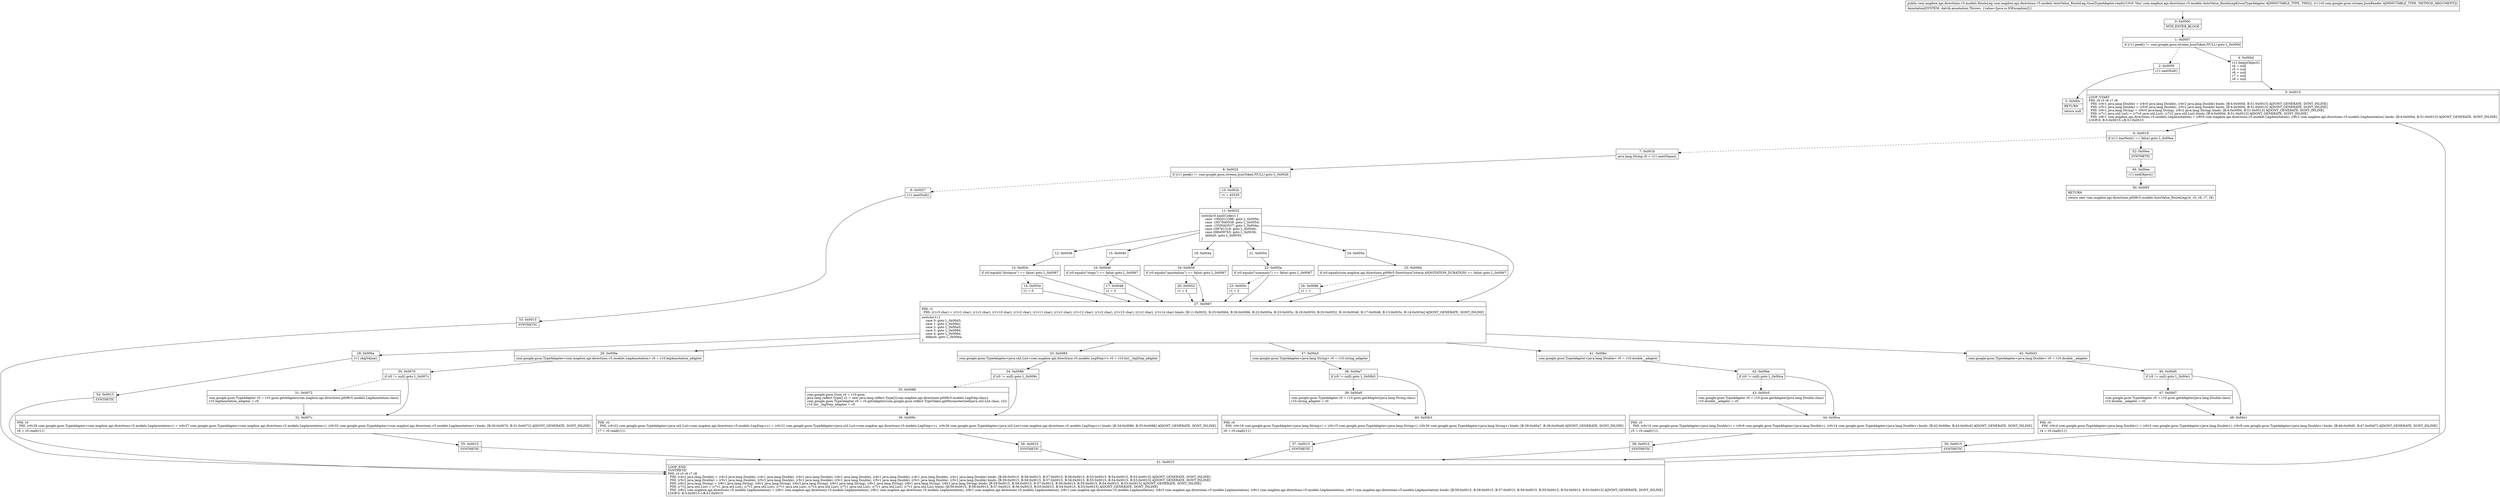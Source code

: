 digraph "CFG forcom.mapbox.api.directions.v5.models.AutoValue_RouteLeg.GsonTypeAdapter.read(Lcom\/google\/gson\/stream\/JsonReader;)Lcom\/mapbox\/api\/directions\/v5\/models\/RouteLeg;" {
Node_0 [shape=record,label="{0\:\ 0x0000|MTH_ENTER_BLOCK\l}"];
Node_1 [shape=record,label="{1\:\ 0x0007|if (r11.peek() != com.google.gson.stream.JsonToken.NULL) goto L_0x000d\l}"];
Node_2 [shape=record,label="{2\:\ 0x0009|r11.nextNull()\l}"];
Node_3 [shape=record,label="{3\:\ 0x000c|RETURN\l|return null\l}"];
Node_4 [shape=record,label="{4\:\ 0x000d|r11.beginObject()\lr4 = null\lr5 = null\lr6 = null\lr7 = null\lr8 = null\l}"];
Node_5 [shape=record,label="{5\:\ 0x0015|LOOP_START\lPHI: r4 r5 r6 r7 r8 \l  PHI: (r4v1 java.lang.Double) = (r4v0 java.lang.Double), (r4v2 java.lang.Double) binds: [B:4:0x000d, B:51:0x0015] A[DONT_GENERATE, DONT_INLINE]\l  PHI: (r5v1 java.lang.Double) = (r5v0 java.lang.Double), (r5v2 java.lang.Double) binds: [B:4:0x000d, B:51:0x0015] A[DONT_GENERATE, DONT_INLINE]\l  PHI: (r6v1 java.lang.String) = (r6v0 java.lang.String), (r6v2 java.lang.String) binds: [B:4:0x000d, B:51:0x0015] A[DONT_GENERATE, DONT_INLINE]\l  PHI: (r7v1 java.util.List) = (r7v0 java.util.List), (r7v2 java.util.List) binds: [B:4:0x000d, B:51:0x0015] A[DONT_GENERATE, DONT_INLINE]\l  PHI: (r8v1 com.mapbox.api.directions.v5.models.LegAnnotation) = (r8v0 com.mapbox.api.directions.v5.models.LegAnnotation), (r8v2 com.mapbox.api.directions.v5.models.LegAnnotation) binds: [B:4:0x000d, B:51:0x0015] A[DONT_GENERATE, DONT_INLINE]\lLOOP:0: B:5:0x0015\-\>B:51:0x0015\l}"];
Node_6 [shape=record,label="{6\:\ 0x0019|if (r11.hasNext() == false) goto L_0x00ea\l}"];
Node_7 [shape=record,label="{7\:\ 0x001b|java.lang.String r0 = r11.nextName()\l}"];
Node_8 [shape=record,label="{8\:\ 0x0025|if (r11.peek() != com.google.gson.stream.JsonToken.NULL) goto L_0x002b\l}"];
Node_9 [shape=record,label="{9\:\ 0x0027|r11.nextNull()\l}"];
Node_10 [shape=record,label="{10\:\ 0x002b|r1 = 65535\l}"];
Node_11 [shape=record,label="{11\:\ 0x0032|switch(r0.hashCode()) \{\l    case \-1992012396: goto L_0x005e;\l    case \-1857640538: goto L_0x0054;\l    case \-1555043537: goto L_0x004a;\l    case 109761319: goto L_0x0040;\l    case 288459765: goto L_0x0036;\l    default: goto L_0x0035;\l\}\l}"];
Node_12 [shape=record,label="{12\:\ 0x0036}"];
Node_13 [shape=record,label="{13\:\ 0x003c|if (r0.equals(\"distance\") == false) goto L_0x0067\l}"];
Node_14 [shape=record,label="{14\:\ 0x003e|r1 = 0\l}"];
Node_15 [shape=record,label="{15\:\ 0x0040}"];
Node_16 [shape=record,label="{16\:\ 0x0046|if (r0.equals(\"steps\") == false) goto L_0x0067\l}"];
Node_17 [shape=record,label="{17\:\ 0x0048|r1 = 3\l}"];
Node_18 [shape=record,label="{18\:\ 0x004a}"];
Node_19 [shape=record,label="{19\:\ 0x0050|if (r0.equals(\"annotation\") == false) goto L_0x0067\l}"];
Node_20 [shape=record,label="{20\:\ 0x0052|r1 = 4\l}"];
Node_21 [shape=record,label="{21\:\ 0x0054}"];
Node_22 [shape=record,label="{22\:\ 0x005a|if (r0.equals(\"summary\") == false) goto L_0x0067\l}"];
Node_23 [shape=record,label="{23\:\ 0x005c|r1 = 2\l}"];
Node_24 [shape=record,label="{24\:\ 0x005e}"];
Node_25 [shape=record,label="{25\:\ 0x0064|if (r0.equals(com.mapbox.api.directions.p008v5.DirectionsCriteria.ANNOTATION_DURATION) == false) goto L_0x0067\l}"];
Node_26 [shape=record,label="{26\:\ 0x0066|r1 = 1\l}"];
Node_27 [shape=record,label="{27\:\ 0x0067|PHI: r1 \l  PHI: (r1v3 char) = (r1v2 char), (r1v2 char), (r1v10 char), (r1v2 char), (r1v11 char), (r1v2 char), (r1v12 char), (r1v2 char), (r1v13 char), (r1v2 char), (r1v14 char) binds: [B:11:0x0032, B:25:0x0064, B:26:0x0066, B:22:0x005a, B:23:0x005c, B:19:0x0050, B:20:0x0052, B:16:0x0046, B:17:0x0048, B:13:0x003c, B:14:0x003e] A[DONT_GENERATE, DONT_INLINE]\l|switch(r1) \{\l    case 0: goto L_0x00d3;\l    case 1: goto L_0x00bc;\l    case 2: goto L_0x00a5;\l    case 3: goto L_0x0084;\l    case 4: goto L_0x006e;\l    default: goto L_0x006a;\l\}\l}"];
Node_28 [shape=record,label="{28\:\ 0x006a|r11.skipValue()\l}"];
Node_29 [shape=record,label="{29\:\ 0x006e|com.google.gson.TypeAdapter\<com.mapbox.api.directions.v5.models.LegAnnotation\> r0 = r10.legAnnotation_adapter\l}"];
Node_30 [shape=record,label="{30\:\ 0x0070|if (r0 != null) goto L_0x007c\l}"];
Node_31 [shape=record,label="{31\:\ 0x0072|com.google.gson.TypeAdapter r0 = r10.gson.getAdapter(com.mapbox.api.directions.p008v5.models.LegAnnotation.class)\lr10.legAnnotation_adapter = r0\l}"];
Node_32 [shape=record,label="{32\:\ 0x007c|PHI: r0 \l  PHI: (r0v28 com.google.gson.TypeAdapter\<com.mapbox.api.directions.v5.models.LegAnnotation\>) = (r0v27 com.google.gson.TypeAdapter\<com.mapbox.api.directions.v5.models.LegAnnotation\>), (r0v32 com.google.gson.TypeAdapter\<com.mapbox.api.directions.v5.models.LegAnnotation\>) binds: [B:30:0x0070, B:31:0x0072] A[DONT_GENERATE, DONT_INLINE]\l|r8 = r0.read(r11)\l}"];
Node_33 [shape=record,label="{33\:\ 0x0084|com.google.gson.TypeAdapter\<java.util.List\<com.mapbox.api.directions.v5.models.LegStep\>\> r0 = r10.list__legStep_adapter\l}"];
Node_34 [shape=record,label="{34\:\ 0x0086|if (r0 != null) goto L_0x009c\l}"];
Node_35 [shape=record,label="{35\:\ 0x0088|com.google.gson.Gson r0 = r10.gson\ljava.lang.reflect.Type[] r2 = new java.lang.reflect.Type[]\{com.mapbox.api.directions.p008v5.models.LegStep.class\}\lcom.google.gson.TypeAdapter r0 = r0.getAdapter(com.google.gson.reflect.TypeToken.getParameterized(java.util.List.class, r2))\lr10.list__legStep_adapter = r0\l}"];
Node_36 [shape=record,label="{36\:\ 0x009c|PHI: r0 \l  PHI: (r0v22 com.google.gson.TypeAdapter\<java.util.List\<com.mapbox.api.directions.v5.models.LegStep\>\>) = (r0v21 com.google.gson.TypeAdapter\<java.util.List\<com.mapbox.api.directions.v5.models.LegStep\>\>), (r0v26 com.google.gson.TypeAdapter\<java.util.List\<com.mapbox.api.directions.v5.models.LegStep\>\>) binds: [B:34:0x0086, B:35:0x0088] A[DONT_GENERATE, DONT_INLINE]\l|r7 = r0.read(r11)\l}"];
Node_37 [shape=record,label="{37\:\ 0x00a5|com.google.gson.TypeAdapter\<java.lang.String\> r0 = r10.string_adapter\l}"];
Node_38 [shape=record,label="{38\:\ 0x00a7|if (r0 != null) goto L_0x00b3\l}"];
Node_39 [shape=record,label="{39\:\ 0x00a9|com.google.gson.TypeAdapter r0 = r10.gson.getAdapter(java.lang.String.class)\lr10.string_adapter = r0\l}"];
Node_40 [shape=record,label="{40\:\ 0x00b3|PHI: r0 \l  PHI: (r0v16 com.google.gson.TypeAdapter\<java.lang.String\>) = (r0v15 com.google.gson.TypeAdapter\<java.lang.String\>), (r0v20 com.google.gson.TypeAdapter\<java.lang.String\>) binds: [B:38:0x00a7, B:39:0x00a9] A[DONT_GENERATE, DONT_INLINE]\l|r6 = r0.read(r11)\l}"];
Node_41 [shape=record,label="{41\:\ 0x00bc|com.google.gson.TypeAdapter\<java.lang.Double\> r0 = r10.double__adapter\l}"];
Node_42 [shape=record,label="{42\:\ 0x00be|if (r0 != null) goto L_0x00ca\l}"];
Node_43 [shape=record,label="{43\:\ 0x00c0|com.google.gson.TypeAdapter r0 = r10.gson.getAdapter(java.lang.Double.class)\lr10.double__adapter = r0\l}"];
Node_44 [shape=record,label="{44\:\ 0x00ca|PHI: r0 \l  PHI: (r0v10 com.google.gson.TypeAdapter\<java.lang.Double\>) = (r0v9 com.google.gson.TypeAdapter\<java.lang.Double\>), (r0v14 com.google.gson.TypeAdapter\<java.lang.Double\>) binds: [B:42:0x00be, B:43:0x00c0] A[DONT_GENERATE, DONT_INLINE]\l|r5 = r0.read(r11)\l}"];
Node_45 [shape=record,label="{45\:\ 0x00d3|com.google.gson.TypeAdapter\<java.lang.Double\> r0 = r10.double__adapter\l}"];
Node_46 [shape=record,label="{46\:\ 0x00d5|if (r0 != null) goto L_0x00e1\l}"];
Node_47 [shape=record,label="{47\:\ 0x00d7|com.google.gson.TypeAdapter r0 = r10.gson.getAdapter(java.lang.Double.class)\lr10.double__adapter = r0\l}"];
Node_48 [shape=record,label="{48\:\ 0x00e1|PHI: r0 \l  PHI: (r0v4 com.google.gson.TypeAdapter\<java.lang.Double\>) = (r0v3 com.google.gson.TypeAdapter\<java.lang.Double\>), (r0v8 com.google.gson.TypeAdapter\<java.lang.Double\>) binds: [B:46:0x00d5, B:47:0x00d7] A[DONT_GENERATE, DONT_INLINE]\l|r4 = r0.read(r11)\l}"];
Node_49 [shape=record,label="{49\:\ 0x00ea|r11.endObject()\l}"];
Node_50 [shape=record,label="{50\:\ 0x00f3|RETURN\l|return new com.mapbox.api.directions.p008v5.models.AutoValue_RouteLeg(r4, r5, r6, r7, r8)\l}"];
Node_51 [shape=record,label="{51\:\ 0x0015|LOOP_END\lSYNTHETIC\lPHI: r4 r5 r6 r7 r8 \l  PHI: (r4v2 java.lang.Double) = (r4v3 java.lang.Double), (r4v1 java.lang.Double), (r4v1 java.lang.Double), (r4v1 java.lang.Double), (r4v1 java.lang.Double), (r4v1 java.lang.Double), (r4v1 java.lang.Double) binds: [B:59:0x0015, B:58:0x0015, B:57:0x0015, B:56:0x0015, B:55:0x0015, B:54:0x0015, B:53:0x0015] A[DONT_GENERATE, DONT_INLINE]\l  PHI: (r5v2 java.lang.Double) = (r5v1 java.lang.Double), (r5v3 java.lang.Double), (r5v1 java.lang.Double), (r5v1 java.lang.Double), (r5v1 java.lang.Double), (r5v1 java.lang.Double), (r5v1 java.lang.Double) binds: [B:59:0x0015, B:58:0x0015, B:57:0x0015, B:56:0x0015, B:55:0x0015, B:54:0x0015, B:53:0x0015] A[DONT_GENERATE, DONT_INLINE]\l  PHI: (r6v2 java.lang.String) = (r6v1 java.lang.String), (r6v1 java.lang.String), (r6v3 java.lang.String), (r6v1 java.lang.String), (r6v1 java.lang.String), (r6v1 java.lang.String), (r6v1 java.lang.String) binds: [B:59:0x0015, B:58:0x0015, B:57:0x0015, B:56:0x0015, B:55:0x0015, B:54:0x0015, B:53:0x0015] A[DONT_GENERATE, DONT_INLINE]\l  PHI: (r7v2 java.util.List) = (r7v1 java.util.List), (r7v1 java.util.List), (r7v1 java.util.List), (r7v3 java.util.List), (r7v1 java.util.List), (r7v1 java.util.List), (r7v1 java.util.List) binds: [B:59:0x0015, B:58:0x0015, B:57:0x0015, B:56:0x0015, B:55:0x0015, B:54:0x0015, B:53:0x0015] A[DONT_GENERATE, DONT_INLINE]\l  PHI: (r8v2 com.mapbox.api.directions.v5.models.LegAnnotation) = (r8v1 com.mapbox.api.directions.v5.models.LegAnnotation), (r8v1 com.mapbox.api.directions.v5.models.LegAnnotation), (r8v1 com.mapbox.api.directions.v5.models.LegAnnotation), (r8v1 com.mapbox.api.directions.v5.models.LegAnnotation), (r8v3 com.mapbox.api.directions.v5.models.LegAnnotation), (r8v1 com.mapbox.api.directions.v5.models.LegAnnotation), (r8v1 com.mapbox.api.directions.v5.models.LegAnnotation) binds: [B:59:0x0015, B:58:0x0015, B:57:0x0015, B:56:0x0015, B:55:0x0015, B:54:0x0015, B:53:0x0015] A[DONT_GENERATE, DONT_INLINE]\lLOOP:0: B:5:0x0015\-\>B:51:0x0015\l}"];
Node_52 [shape=record,label="{52\:\ 0x00ea|SYNTHETIC\l}"];
Node_53 [shape=record,label="{53\:\ 0x0015|SYNTHETIC\l}"];
Node_54 [shape=record,label="{54\:\ 0x0015|SYNTHETIC\l}"];
Node_55 [shape=record,label="{55\:\ 0x0015|SYNTHETIC\l}"];
Node_56 [shape=record,label="{56\:\ 0x0015|SYNTHETIC\l}"];
Node_57 [shape=record,label="{57\:\ 0x0015|SYNTHETIC\l}"];
Node_58 [shape=record,label="{58\:\ 0x0015|SYNTHETIC\l}"];
Node_59 [shape=record,label="{59\:\ 0x0015|SYNTHETIC\l}"];
MethodNode[shape=record,label="{public com.mapbox.api.directions.v5.models.RouteLeg com.mapbox.api.directions.v5.models.AutoValue_RouteLeg.GsonTypeAdapter.read((r10v0 'this' com.mapbox.api.directions.v5.models.AutoValue_RouteLeg$GsonTypeAdapter A[IMMUTABLE_TYPE, THIS]), (r11v0 com.google.gson.stream.JsonReader A[IMMUTABLE_TYPE, METHOD_ARGUMENT]))  | Annotation[SYSTEM, dalvik.annotation.Throws, \{value=[java.io.IOException]\}]\l}"];
MethodNode -> Node_0;
Node_0 -> Node_1;
Node_1 -> Node_2[style=dashed];
Node_1 -> Node_4;
Node_2 -> Node_3;
Node_4 -> Node_5;
Node_5 -> Node_6;
Node_6 -> Node_7[style=dashed];
Node_6 -> Node_52;
Node_7 -> Node_8;
Node_8 -> Node_9[style=dashed];
Node_8 -> Node_10;
Node_9 -> Node_53;
Node_10 -> Node_11;
Node_11 -> Node_12;
Node_11 -> Node_15;
Node_11 -> Node_18;
Node_11 -> Node_21;
Node_11 -> Node_24;
Node_11 -> Node_27;
Node_12 -> Node_13;
Node_13 -> Node_14[style=dashed];
Node_13 -> Node_27;
Node_14 -> Node_27;
Node_15 -> Node_16;
Node_16 -> Node_17[style=dashed];
Node_16 -> Node_27;
Node_17 -> Node_27;
Node_18 -> Node_19;
Node_19 -> Node_20[style=dashed];
Node_19 -> Node_27;
Node_20 -> Node_27;
Node_21 -> Node_22;
Node_22 -> Node_23[style=dashed];
Node_22 -> Node_27;
Node_23 -> Node_27;
Node_24 -> Node_25;
Node_25 -> Node_26[style=dashed];
Node_25 -> Node_27;
Node_26 -> Node_27;
Node_27 -> Node_28;
Node_27 -> Node_29;
Node_27 -> Node_33;
Node_27 -> Node_37;
Node_27 -> Node_41;
Node_27 -> Node_45;
Node_28 -> Node_54;
Node_29 -> Node_30;
Node_30 -> Node_31[style=dashed];
Node_30 -> Node_32;
Node_31 -> Node_32;
Node_32 -> Node_55;
Node_33 -> Node_34;
Node_34 -> Node_35[style=dashed];
Node_34 -> Node_36;
Node_35 -> Node_36;
Node_36 -> Node_56;
Node_37 -> Node_38;
Node_38 -> Node_39[style=dashed];
Node_38 -> Node_40;
Node_39 -> Node_40;
Node_40 -> Node_57;
Node_41 -> Node_42;
Node_42 -> Node_43[style=dashed];
Node_42 -> Node_44;
Node_43 -> Node_44;
Node_44 -> Node_58;
Node_45 -> Node_46;
Node_46 -> Node_47[style=dashed];
Node_46 -> Node_48;
Node_47 -> Node_48;
Node_48 -> Node_59;
Node_49 -> Node_50;
Node_51 -> Node_5;
Node_52 -> Node_49;
Node_53 -> Node_51;
Node_54 -> Node_51;
Node_55 -> Node_51;
Node_56 -> Node_51;
Node_57 -> Node_51;
Node_58 -> Node_51;
Node_59 -> Node_51;
}

